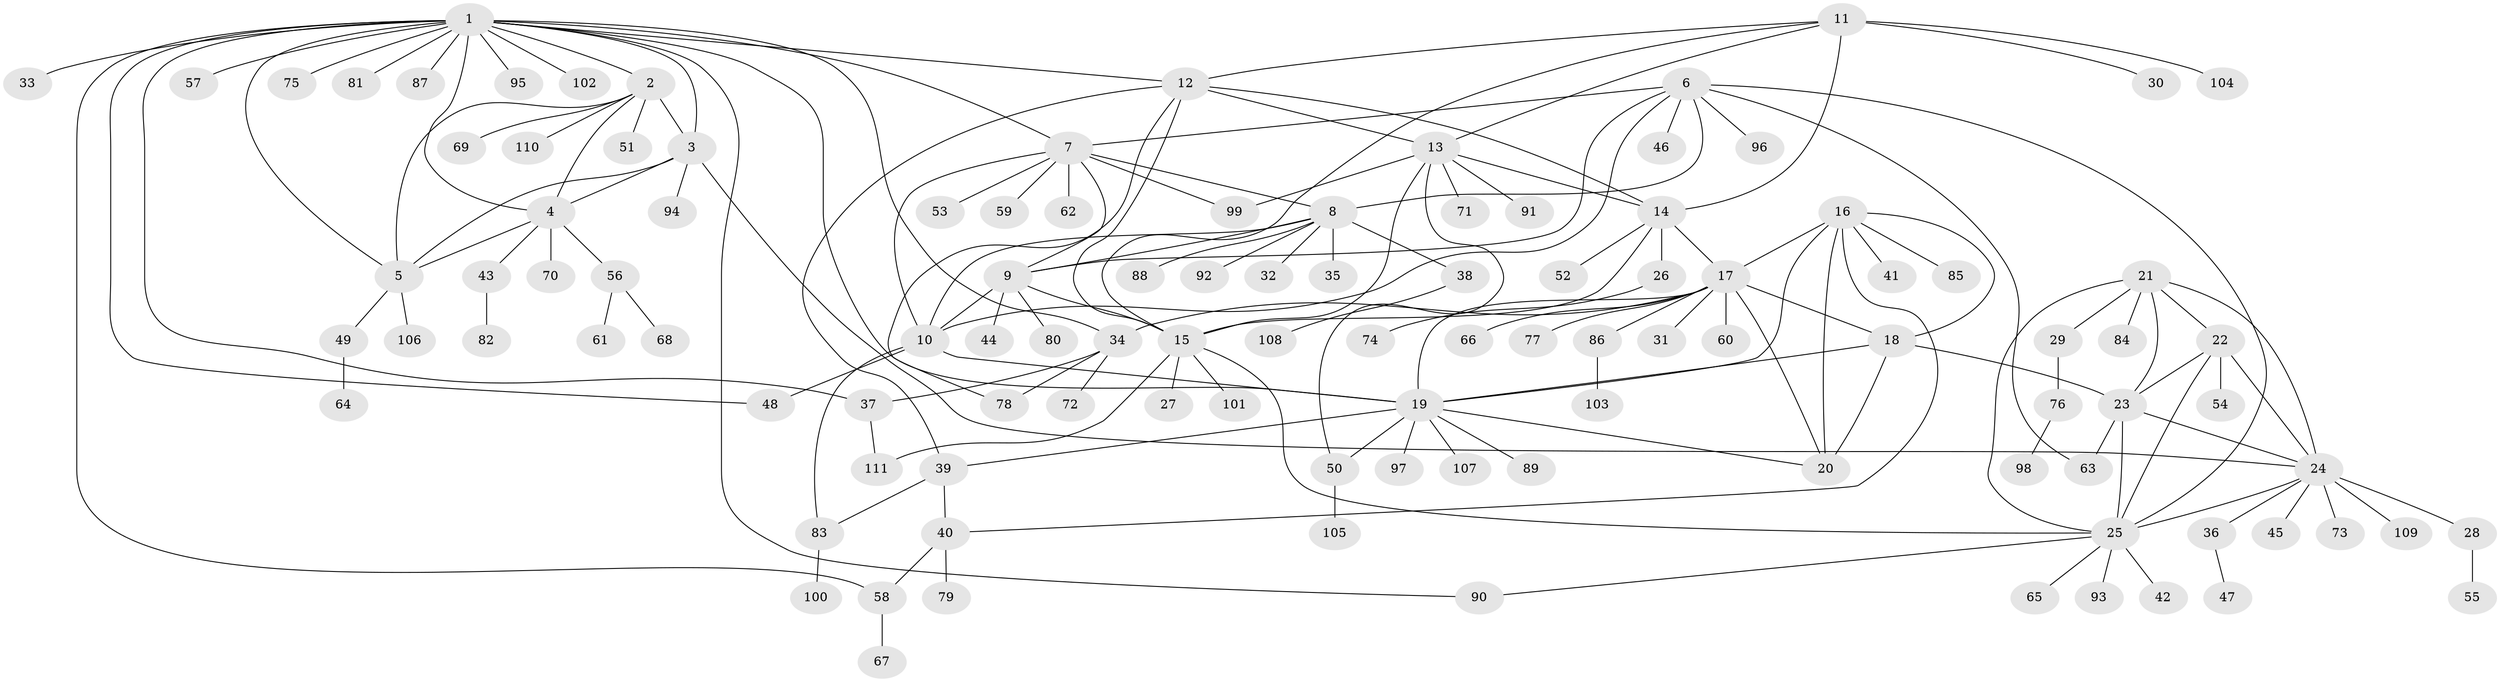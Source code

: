 // coarse degree distribution, {18: 0.011904761904761904, 6: 0.05952380952380952, 5: 0.03571428571428571, 8: 0.07142857142857142, 15: 0.011904761904761904, 9: 0.023809523809523808, 7: 0.011904761904761904, 10: 0.023809523809523808, 4: 0.023809523809523808, 1: 0.5595238095238095, 2: 0.11904761904761904, 3: 0.047619047619047616}
// Generated by graph-tools (version 1.1) at 2025/24/03/03/25 07:24:11]
// undirected, 111 vertices, 159 edges
graph export_dot {
graph [start="1"]
  node [color=gray90,style=filled];
  1;
  2;
  3;
  4;
  5;
  6;
  7;
  8;
  9;
  10;
  11;
  12;
  13;
  14;
  15;
  16;
  17;
  18;
  19;
  20;
  21;
  22;
  23;
  24;
  25;
  26;
  27;
  28;
  29;
  30;
  31;
  32;
  33;
  34;
  35;
  36;
  37;
  38;
  39;
  40;
  41;
  42;
  43;
  44;
  45;
  46;
  47;
  48;
  49;
  50;
  51;
  52;
  53;
  54;
  55;
  56;
  57;
  58;
  59;
  60;
  61;
  62;
  63;
  64;
  65;
  66;
  67;
  68;
  69;
  70;
  71;
  72;
  73;
  74;
  75;
  76;
  77;
  78;
  79;
  80;
  81;
  82;
  83;
  84;
  85;
  86;
  87;
  88;
  89;
  90;
  91;
  92;
  93;
  94;
  95;
  96;
  97;
  98;
  99;
  100;
  101;
  102;
  103;
  104;
  105;
  106;
  107;
  108;
  109;
  110;
  111;
  1 -- 2;
  1 -- 3;
  1 -- 4;
  1 -- 5;
  1 -- 7;
  1 -- 12;
  1 -- 19;
  1 -- 33;
  1 -- 34;
  1 -- 37;
  1 -- 48;
  1 -- 57;
  1 -- 58;
  1 -- 75;
  1 -- 81;
  1 -- 87;
  1 -- 90;
  1 -- 95;
  1 -- 102;
  2 -- 3;
  2 -- 4;
  2 -- 5;
  2 -- 51;
  2 -- 69;
  2 -- 110;
  3 -- 4;
  3 -- 5;
  3 -- 24;
  3 -- 94;
  4 -- 5;
  4 -- 43;
  4 -- 56;
  4 -- 70;
  5 -- 49;
  5 -- 106;
  6 -- 7;
  6 -- 8;
  6 -- 9;
  6 -- 10;
  6 -- 25;
  6 -- 46;
  6 -- 63;
  6 -- 96;
  7 -- 8;
  7 -- 9;
  7 -- 10;
  7 -- 53;
  7 -- 59;
  7 -- 62;
  7 -- 99;
  8 -- 9;
  8 -- 10;
  8 -- 32;
  8 -- 35;
  8 -- 38;
  8 -- 88;
  8 -- 92;
  9 -- 10;
  9 -- 15;
  9 -- 44;
  9 -- 80;
  10 -- 19;
  10 -- 48;
  10 -- 83;
  11 -- 12;
  11 -- 13;
  11 -- 14;
  11 -- 15;
  11 -- 30;
  11 -- 104;
  12 -- 13;
  12 -- 14;
  12 -- 15;
  12 -- 39;
  12 -- 78;
  13 -- 14;
  13 -- 15;
  13 -- 50;
  13 -- 71;
  13 -- 91;
  13 -- 99;
  14 -- 15;
  14 -- 17;
  14 -- 26;
  14 -- 52;
  15 -- 25;
  15 -- 27;
  15 -- 101;
  15 -- 111;
  16 -- 17;
  16 -- 18;
  16 -- 19;
  16 -- 20;
  16 -- 40;
  16 -- 41;
  16 -- 85;
  17 -- 18;
  17 -- 19;
  17 -- 20;
  17 -- 31;
  17 -- 34;
  17 -- 60;
  17 -- 66;
  17 -- 77;
  17 -- 86;
  18 -- 19;
  18 -- 20;
  18 -- 23;
  19 -- 20;
  19 -- 39;
  19 -- 50;
  19 -- 89;
  19 -- 97;
  19 -- 107;
  21 -- 22;
  21 -- 23;
  21 -- 24;
  21 -- 25;
  21 -- 29;
  21 -- 84;
  22 -- 23;
  22 -- 24;
  22 -- 25;
  22 -- 54;
  23 -- 24;
  23 -- 25;
  23 -- 63;
  24 -- 25;
  24 -- 28;
  24 -- 36;
  24 -- 45;
  24 -- 73;
  24 -- 109;
  25 -- 42;
  25 -- 65;
  25 -- 90;
  25 -- 93;
  26 -- 74;
  28 -- 55;
  29 -- 76;
  34 -- 37;
  34 -- 72;
  34 -- 78;
  36 -- 47;
  37 -- 111;
  38 -- 108;
  39 -- 40;
  39 -- 83;
  40 -- 58;
  40 -- 79;
  43 -- 82;
  49 -- 64;
  50 -- 105;
  56 -- 61;
  56 -- 68;
  58 -- 67;
  76 -- 98;
  83 -- 100;
  86 -- 103;
}
